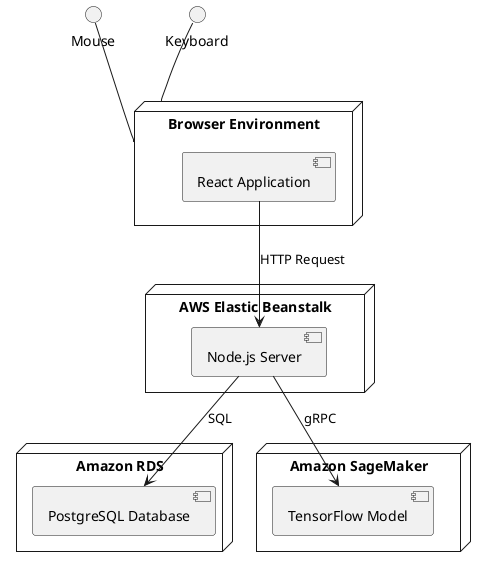 @startuml
interface Mouse
interface Keyboard

Keyboard -- "Browser Environment"
Mouse -- "Browser Environment"
node "Browser Environment" {
  [React Application]
}

node "AWS Elastic Beanstalk" {
  [Node.js Server]
}

node "Amazon RDS" {
  [PostgreSQL Database]
}

node "Amazon SageMaker" {
  [TensorFlow Model]
}


[React Application] --> [Node.js Server]: HTTP Request
[Node.js Server] --> [PostgreSQL Database]: SQL
[Node.js Server] --> [TensorFlow Model]: gRPC
@enduml